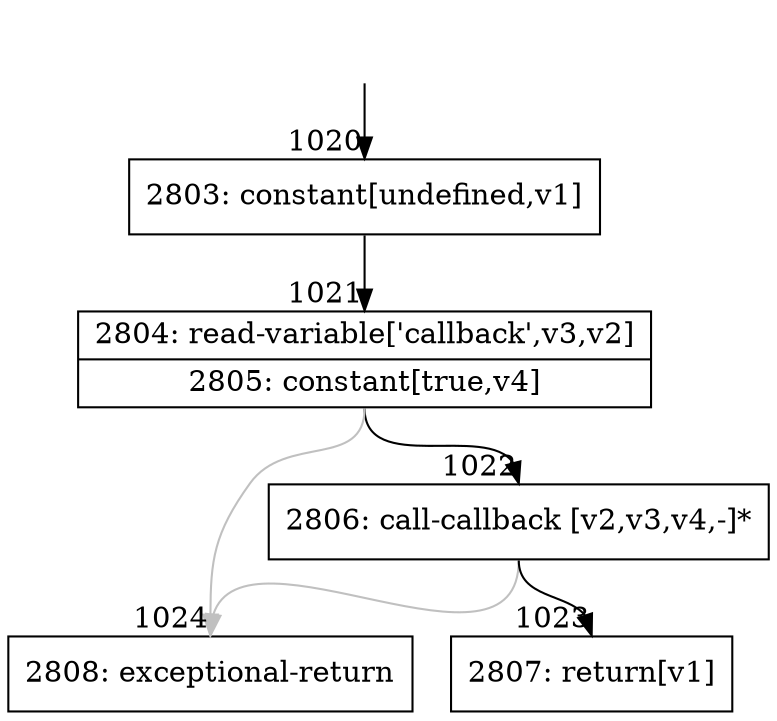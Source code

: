 digraph {
rankdir="TD"
BB_entry98[shape=none,label=""];
BB_entry98 -> BB1020 [tailport=s, headport=n, headlabel="    1020"]
BB1020 [shape=record label="{2803: constant[undefined,v1]}" ] 
BB1020 -> BB1021 [tailport=s, headport=n, headlabel="      1021"]
BB1021 [shape=record label="{2804: read-variable['callback',v3,v2]|2805: constant[true,v4]}" ] 
BB1021 -> BB1022 [tailport=s, headport=n, headlabel="      1022"]
BB1021 -> BB1024 [tailport=s, headport=n, color=gray, headlabel="      1024"]
BB1022 [shape=record label="{2806: call-callback [v2,v3,v4,-]*}" ] 
BB1022 -> BB1023 [tailport=s, headport=n, headlabel="      1023"]
BB1022 -> BB1024 [tailport=s, headport=n, color=gray]
BB1023 [shape=record label="{2807: return[v1]}" ] 
BB1024 [shape=record label="{2808: exceptional-return}" ] 
//#$~ 937
}
